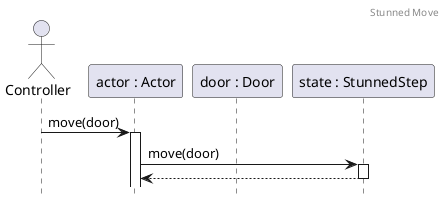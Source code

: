 @startuml StunnedMove
header Stunned Move

hide footbox
autoactivate on

actor A as "Controller"
participant B as "actor : Actor"
participant D as "door : Door"
participant C as "state : StunnedStep"
A -> B : move(door)
B -> C : move(door)
return

@enduml